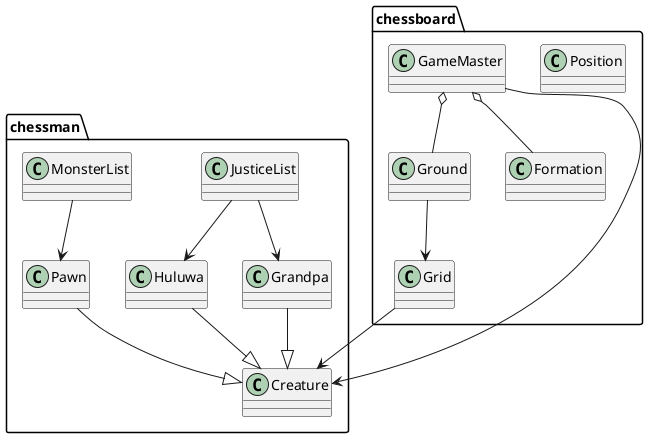 @startuml
class chessman.Creature
class chessman.Huluwa
chessman.Huluwa --|>chessman.Creature
class chessman.Grandpa
chessman.Grandpa --|> chessman.Creature
class chessman.JusticeList
chessman.JusticeList --> chessman.Grandpa
chessman.JusticeList --> chessman.Huluwa

class chessman.Pawn
chessman.Pawn --|> chessman.Creature
class chessman.MonsterList
chessman.MonsterList --> chessman.Pawn

class chessboard.Position
class chessboard.Ground
class chessboard.GameMaster
class chessboard.Grid
class chessboard.Formation

chessboard.Ground -->chessboard.Grid
chessboard.Grid --> chessman.Creature
chessboard.GameMaster o-- chessboard.Ground
chessboard.GameMaster o-- chessboard.Formation
chessboard.GameMaster-->chessman.Creature

@enduml
